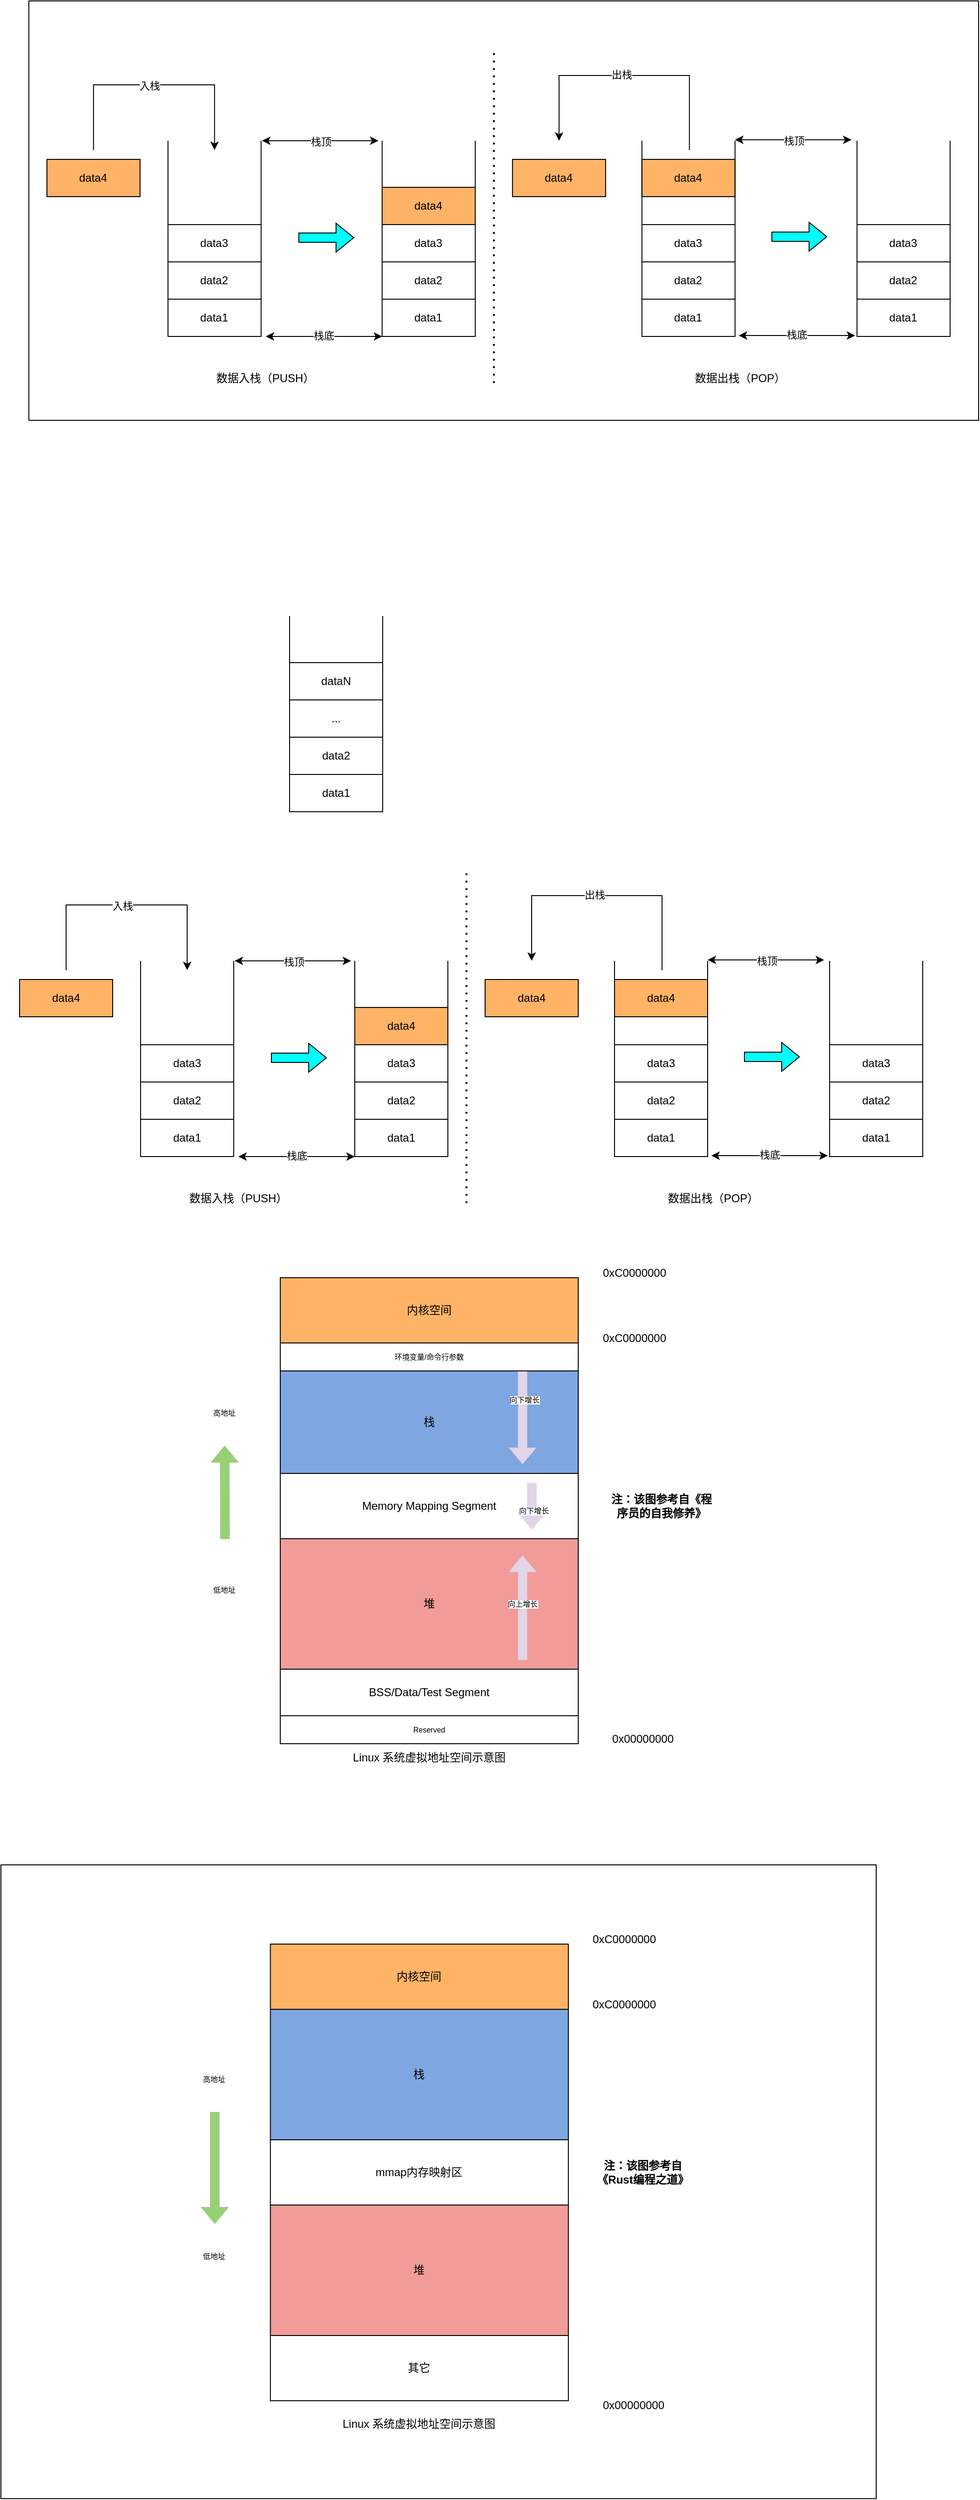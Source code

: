 <mxfile version="20.3.7" type="github">
  <diagram id="Y2UFFlBaGo5TZK4e53Id" name="第 1 页">
    <mxGraphModel dx="1220" dy="1915" grid="1" gridSize="10" guides="1" tooltips="1" connect="1" arrows="1" fold="1" page="1" pageScale="1" pageWidth="827" pageHeight="1169" math="0" shadow="0">
      <root>
        <mxCell id="0" />
        <mxCell id="1" parent="0" />
        <mxCell id="A7r7_6VY5UWORIOrSrvY-1" value="" style="rounded=0;whiteSpace=wrap;html=1;" vertex="1" parent="1">
          <mxGeometry x="70" y="-790" width="1020" height="450" as="geometry" />
        </mxCell>
        <mxCell id="A7r7_6VY5UWORIOrSrvY-2" value="data2" style="rounded=0;whiteSpace=wrap;html=1;" vertex="1" parent="1">
          <mxGeometry x="190" y="370" width="100" height="40" as="geometry" />
        </mxCell>
        <mxCell id="A7r7_6VY5UWORIOrSrvY-4" value="data1" style="rounded=0;whiteSpace=wrap;html=1;" vertex="1" parent="1">
          <mxGeometry x="190" y="410" width="100" height="40" as="geometry" />
        </mxCell>
        <mxCell id="A7r7_6VY5UWORIOrSrvY-5" value="data3" style="rounded=0;whiteSpace=wrap;html=1;" vertex="1" parent="1">
          <mxGeometry x="190" y="330" width="100" height="40" as="geometry" />
        </mxCell>
        <mxCell id="A7r7_6VY5UWORIOrSrvY-9" value="" style="endArrow=none;html=1;rounded=0;exitX=1;exitY=0;exitDx=0;exitDy=0;" edge="1" parent="1" source="A7r7_6VY5UWORIOrSrvY-5">
          <mxGeometry width="50" height="50" relative="1" as="geometry">
            <mxPoint x="290" y="290" as="sourcePoint" />
            <mxPoint x="290" y="240" as="targetPoint" />
          </mxGeometry>
        </mxCell>
        <mxCell id="A7r7_6VY5UWORIOrSrvY-10" value="" style="endArrow=none;html=1;rounded=0;exitX=0;exitY=0;exitDx=0;exitDy=0;" edge="1" parent="1" source="A7r7_6VY5UWORIOrSrvY-5">
          <mxGeometry width="50" height="50" relative="1" as="geometry">
            <mxPoint x="190" y="290" as="sourcePoint" />
            <mxPoint x="190" y="240" as="targetPoint" />
          </mxGeometry>
        </mxCell>
        <mxCell id="A7r7_6VY5UWORIOrSrvY-11" value="data2" style="rounded=0;whiteSpace=wrap;html=1;" vertex="1" parent="1">
          <mxGeometry x="350" width="100" height="40" as="geometry" />
        </mxCell>
        <mxCell id="A7r7_6VY5UWORIOrSrvY-12" value="data1" style="rounded=0;whiteSpace=wrap;html=1;" vertex="1" parent="1">
          <mxGeometry x="350" y="40" width="100" height="40" as="geometry" />
        </mxCell>
        <mxCell id="A7r7_6VY5UWORIOrSrvY-13" value="..." style="rounded=0;whiteSpace=wrap;html=1;" vertex="1" parent="1">
          <mxGeometry x="350" y="-40" width="100" height="40" as="geometry" />
        </mxCell>
        <mxCell id="A7r7_6VY5UWORIOrSrvY-14" value="dataN" style="rounded=0;whiteSpace=wrap;html=1;" vertex="1" parent="1">
          <mxGeometry x="350" y="-80" width="100" height="40" as="geometry" />
        </mxCell>
        <mxCell id="A7r7_6VY5UWORIOrSrvY-15" value="" style="endArrow=none;html=1;rounded=0;" edge="1" parent="1">
          <mxGeometry width="50" height="50" relative="1" as="geometry">
            <mxPoint x="450" y="-80" as="sourcePoint" />
            <mxPoint x="450" y="-130" as="targetPoint" />
          </mxGeometry>
        </mxCell>
        <mxCell id="A7r7_6VY5UWORIOrSrvY-16" value="" style="endArrow=none;html=1;rounded=0;" edge="1" parent="1">
          <mxGeometry width="50" height="50" relative="1" as="geometry">
            <mxPoint x="350" y="-80" as="sourcePoint" />
            <mxPoint x="350" y="-130" as="targetPoint" />
          </mxGeometry>
        </mxCell>
        <mxCell id="A7r7_6VY5UWORIOrSrvY-17" value="data4" style="rounded=0;whiteSpace=wrap;html=1;fillColor=#FFB366;" vertex="1" parent="1">
          <mxGeometry x="60" y="260" width="100" height="40" as="geometry" />
        </mxCell>
        <mxCell id="A7r7_6VY5UWORIOrSrvY-18" value="data2" style="rounded=0;whiteSpace=wrap;html=1;" vertex="1" parent="1">
          <mxGeometry x="420" y="370" width="100" height="40" as="geometry" />
        </mxCell>
        <mxCell id="A7r7_6VY5UWORIOrSrvY-19" value="data1" style="rounded=0;whiteSpace=wrap;html=1;" vertex="1" parent="1">
          <mxGeometry x="420" y="410" width="100" height="40" as="geometry" />
        </mxCell>
        <mxCell id="A7r7_6VY5UWORIOrSrvY-20" value="data3" style="rounded=0;whiteSpace=wrap;html=1;" vertex="1" parent="1">
          <mxGeometry x="420" y="330" width="100" height="40" as="geometry" />
        </mxCell>
        <mxCell id="A7r7_6VY5UWORIOrSrvY-21" value="data4" style="rounded=0;whiteSpace=wrap;html=1;fillColor=#FFB366;" vertex="1" parent="1">
          <mxGeometry x="420" y="290" width="100" height="40" as="geometry" />
        </mxCell>
        <mxCell id="A7r7_6VY5UWORIOrSrvY-22" value="" style="endArrow=none;html=1;rounded=0;" edge="1" parent="1">
          <mxGeometry width="50" height="50" relative="1" as="geometry">
            <mxPoint x="520" y="290" as="sourcePoint" />
            <mxPoint x="520" y="240" as="targetPoint" />
          </mxGeometry>
        </mxCell>
        <mxCell id="A7r7_6VY5UWORIOrSrvY-23" value="" style="endArrow=none;html=1;rounded=0;" edge="1" parent="1">
          <mxGeometry width="50" height="50" relative="1" as="geometry">
            <mxPoint x="420" y="290" as="sourcePoint" />
            <mxPoint x="420" y="240" as="targetPoint" />
          </mxGeometry>
        </mxCell>
        <mxCell id="A7r7_6VY5UWORIOrSrvY-24" value="" style="endArrow=classic;html=1;rounded=0;" edge="1" parent="1">
          <mxGeometry width="50" height="50" relative="1" as="geometry">
            <mxPoint x="110" y="250" as="sourcePoint" />
            <mxPoint x="240" y="250" as="targetPoint" />
            <Array as="points">
              <mxPoint x="110" y="180" />
              <mxPoint x="240" y="180" />
            </Array>
          </mxGeometry>
        </mxCell>
        <mxCell id="A7r7_6VY5UWORIOrSrvY-25" value="入栈" style="edgeLabel;html=1;align=left;verticalAlign=middle;resizable=0;points=[];labelPosition=right;verticalLabelPosition=middle;" vertex="1" connectable="0" parent="A7r7_6VY5UWORIOrSrvY-24">
          <mxGeometry x="-0.126" relative="1" as="geometry">
            <mxPoint y="1" as="offset" />
          </mxGeometry>
        </mxCell>
        <mxCell id="A7r7_6VY5UWORIOrSrvY-26" value="" style="shape=flexArrow;endArrow=classic;html=1;rounded=0;fillColor=#00FFFF;" edge="1" parent="1">
          <mxGeometry width="50" height="50" relative="1" as="geometry">
            <mxPoint x="330" y="344" as="sourcePoint" />
            <mxPoint x="390" y="344" as="targetPoint" />
          </mxGeometry>
        </mxCell>
        <mxCell id="A7r7_6VY5UWORIOrSrvY-31" value="" style="endArrow=classic;startArrow=classic;html=1;rounded=0;entryX=0;entryY=1;entryDx=0;entryDy=0;labelPosition=right;verticalLabelPosition=middle;align=left;verticalAlign=middle;" edge="1" parent="1" target="A7r7_6VY5UWORIOrSrvY-19">
          <mxGeometry width="50" height="50" relative="1" as="geometry">
            <mxPoint x="295" y="450" as="sourcePoint" />
            <mxPoint x="445" y="450" as="targetPoint" />
          </mxGeometry>
        </mxCell>
        <mxCell id="A7r7_6VY5UWORIOrSrvY-32" value="栈底" style="edgeLabel;html=1;align=left;verticalAlign=middle;resizable=0;points=[];labelPosition=right;verticalLabelPosition=middle;" vertex="1" connectable="0" parent="A7r7_6VY5UWORIOrSrvY-31">
          <mxGeometry x="-0.2" y="2" relative="1" as="geometry">
            <mxPoint y="1" as="offset" />
          </mxGeometry>
        </mxCell>
        <mxCell id="A7r7_6VY5UWORIOrSrvY-33" value="" style="endArrow=classic;startArrow=classic;html=1;rounded=0;entryX=0;entryY=1;entryDx=0;entryDy=0;labelPosition=right;verticalLabelPosition=middle;align=left;verticalAlign=middle;" edge="1" parent="1">
          <mxGeometry width="50" height="50" relative="1" as="geometry">
            <mxPoint x="291" y="240" as="sourcePoint" />
            <mxPoint x="416" y="240" as="targetPoint" />
          </mxGeometry>
        </mxCell>
        <mxCell id="A7r7_6VY5UWORIOrSrvY-35" value="栈顶" style="edgeLabel;html=1;align=right;verticalAlign=middle;resizable=0;points=[];labelPosition=left;verticalLabelPosition=middle;" vertex="1" connectable="0" parent="A7r7_6VY5UWORIOrSrvY-33">
          <mxGeometry x="0.208" relative="1" as="geometry">
            <mxPoint y="1" as="offset" />
          </mxGeometry>
        </mxCell>
        <mxCell id="A7r7_6VY5UWORIOrSrvY-36" value="数据入栈（PUSH）" style="text;html=1;strokeColor=none;fillColor=none;align=center;verticalAlign=middle;whiteSpace=wrap;rounded=0;" vertex="1" parent="1">
          <mxGeometry x="210" y="480" width="170" height="30" as="geometry" />
        </mxCell>
        <mxCell id="A7r7_6VY5UWORIOrSrvY-38" value="data2" style="rounded=0;whiteSpace=wrap;html=1;" vertex="1" parent="1">
          <mxGeometry x="930" y="370" width="100" height="40" as="geometry" />
        </mxCell>
        <mxCell id="A7r7_6VY5UWORIOrSrvY-39" value="data1" style="rounded=0;whiteSpace=wrap;html=1;" vertex="1" parent="1">
          <mxGeometry x="930" y="410" width="100" height="40" as="geometry" />
        </mxCell>
        <mxCell id="A7r7_6VY5UWORIOrSrvY-40" value="data3" style="rounded=0;whiteSpace=wrap;html=1;" vertex="1" parent="1">
          <mxGeometry x="930" y="330" width="100" height="40" as="geometry" />
        </mxCell>
        <mxCell id="A7r7_6VY5UWORIOrSrvY-41" value="" style="endArrow=none;html=1;rounded=0;exitX=1;exitY=0;exitDx=0;exitDy=0;" edge="1" parent="1" source="A7r7_6VY5UWORIOrSrvY-40">
          <mxGeometry width="50" height="50" relative="1" as="geometry">
            <mxPoint x="1030" y="290" as="sourcePoint" />
            <mxPoint x="1030" y="240" as="targetPoint" />
          </mxGeometry>
        </mxCell>
        <mxCell id="A7r7_6VY5UWORIOrSrvY-42" value="" style="endArrow=none;html=1;rounded=0;exitX=0;exitY=0;exitDx=0;exitDy=0;" edge="1" parent="1" source="A7r7_6VY5UWORIOrSrvY-40">
          <mxGeometry width="50" height="50" relative="1" as="geometry">
            <mxPoint x="930" y="290" as="sourcePoint" />
            <mxPoint x="930" y="240" as="targetPoint" />
          </mxGeometry>
        </mxCell>
        <mxCell id="A7r7_6VY5UWORIOrSrvY-43" value="data4" style="rounded=0;whiteSpace=wrap;html=1;fillColor=#FFB366;" vertex="1" parent="1">
          <mxGeometry x="560" y="260" width="100" height="40" as="geometry" />
        </mxCell>
        <mxCell id="A7r7_6VY5UWORIOrSrvY-44" value="data2" style="rounded=0;whiteSpace=wrap;html=1;" vertex="1" parent="1">
          <mxGeometry x="699" y="370" width="100" height="40" as="geometry" />
        </mxCell>
        <mxCell id="A7r7_6VY5UWORIOrSrvY-45" value="data1" style="rounded=0;whiteSpace=wrap;html=1;" vertex="1" parent="1">
          <mxGeometry x="699" y="410" width="100" height="40" as="geometry" />
        </mxCell>
        <mxCell id="A7r7_6VY5UWORIOrSrvY-46" value="data3" style="rounded=0;whiteSpace=wrap;html=1;" vertex="1" parent="1">
          <mxGeometry x="699" y="330" width="100" height="40" as="geometry" />
        </mxCell>
        <mxCell id="A7r7_6VY5UWORIOrSrvY-47" value="data4" style="rounded=0;whiteSpace=wrap;html=1;fillColor=#FFB366;" vertex="1" parent="1">
          <mxGeometry x="699" y="260" width="100" height="40" as="geometry" />
        </mxCell>
        <mxCell id="A7r7_6VY5UWORIOrSrvY-48" value="" style="endArrow=none;html=1;rounded=0;exitX=1;exitY=0;exitDx=0;exitDy=0;" edge="1" parent="1" source="A7r7_6VY5UWORIOrSrvY-46">
          <mxGeometry width="50" height="50" relative="1" as="geometry">
            <mxPoint x="799" y="290" as="sourcePoint" />
            <mxPoint x="799" y="240" as="targetPoint" />
          </mxGeometry>
        </mxCell>
        <mxCell id="A7r7_6VY5UWORIOrSrvY-49" value="" style="endArrow=none;html=1;rounded=0;exitX=0;exitY=0;exitDx=0;exitDy=0;" edge="1" parent="1" source="A7r7_6VY5UWORIOrSrvY-46">
          <mxGeometry width="50" height="50" relative="1" as="geometry">
            <mxPoint x="699" y="320" as="sourcePoint" />
            <mxPoint x="699" y="240" as="targetPoint" />
          </mxGeometry>
        </mxCell>
        <mxCell id="A7r7_6VY5UWORIOrSrvY-52" value="" style="shape=flexArrow;endArrow=classic;html=1;rounded=0;fillColor=#00FFFF;" edge="1" parent="1">
          <mxGeometry width="50" height="50" relative="1" as="geometry">
            <mxPoint x="838" y="343" as="sourcePoint" />
            <mxPoint x="898" y="343" as="targetPoint" />
          </mxGeometry>
        </mxCell>
        <mxCell id="A7r7_6VY5UWORIOrSrvY-53" value="" style="endArrow=classic;startArrow=classic;html=1;rounded=0;entryX=0;entryY=1;entryDx=0;entryDy=0;labelPosition=right;verticalLabelPosition=middle;align=left;verticalAlign=middle;" edge="1" parent="1">
          <mxGeometry width="50" height="50" relative="1" as="geometry">
            <mxPoint x="803" y="449" as="sourcePoint" />
            <mxPoint x="928" y="449" as="targetPoint" />
          </mxGeometry>
        </mxCell>
        <mxCell id="A7r7_6VY5UWORIOrSrvY-54" value="栈底" style="edgeLabel;html=1;align=left;verticalAlign=middle;resizable=0;points=[];labelPosition=right;verticalLabelPosition=middle;" vertex="1" connectable="0" parent="A7r7_6VY5UWORIOrSrvY-53">
          <mxGeometry x="-0.2" y="2" relative="1" as="geometry">
            <mxPoint y="1" as="offset" />
          </mxGeometry>
        </mxCell>
        <mxCell id="A7r7_6VY5UWORIOrSrvY-55" value="" style="endArrow=classic;startArrow=classic;html=1;rounded=0;entryX=0;entryY=1;entryDx=0;entryDy=0;labelPosition=right;verticalLabelPosition=middle;align=left;verticalAlign=middle;" edge="1" parent="1">
          <mxGeometry width="50" height="50" relative="1" as="geometry">
            <mxPoint x="799" y="239" as="sourcePoint" />
            <mxPoint x="924" y="239" as="targetPoint" />
          </mxGeometry>
        </mxCell>
        <mxCell id="A7r7_6VY5UWORIOrSrvY-56" value="栈顶" style="edgeLabel;html=1;align=right;verticalAlign=middle;resizable=0;points=[];labelPosition=left;verticalLabelPosition=middle;" vertex="1" connectable="0" parent="A7r7_6VY5UWORIOrSrvY-55">
          <mxGeometry x="0.208" relative="1" as="geometry">
            <mxPoint y="1" as="offset" />
          </mxGeometry>
        </mxCell>
        <mxCell id="A7r7_6VY5UWORIOrSrvY-58" value="" style="endArrow=classic;html=1;rounded=0;fillColor=#00FFFF;" edge="1" parent="1">
          <mxGeometry width="50" height="50" relative="1" as="geometry">
            <mxPoint x="750" y="250" as="sourcePoint" />
            <mxPoint x="610" y="240" as="targetPoint" />
            <Array as="points">
              <mxPoint x="750" y="170" />
              <mxPoint x="610" y="170" />
            </Array>
          </mxGeometry>
        </mxCell>
        <mxCell id="A7r7_6VY5UWORIOrSrvY-59" value="出栈" style="edgeLabel;html=1;align=right;verticalAlign=middle;resizable=0;points=[];labelPosition=left;verticalLabelPosition=middle;" vertex="1" connectable="0" parent="A7r7_6VY5UWORIOrSrvY-58">
          <mxGeometry x="-0.121" y="-1" relative="1" as="geometry">
            <mxPoint x="-13" as="offset" />
          </mxGeometry>
        </mxCell>
        <mxCell id="A7r7_6VY5UWORIOrSrvY-60" value="数据出栈（POP）" style="text;html=1;strokeColor=none;fillColor=none;align=center;verticalAlign=middle;whiteSpace=wrap;rounded=0;" vertex="1" parent="1">
          <mxGeometry x="720" y="480" width="170" height="30" as="geometry" />
        </mxCell>
        <mxCell id="A7r7_6VY5UWORIOrSrvY-61" value="" style="endArrow=none;dashed=1;html=1;dashPattern=1 3;strokeWidth=2;rounded=0;fillColor=#00FFFF;" edge="1" parent="1">
          <mxGeometry width="50" height="50" relative="1" as="geometry">
            <mxPoint x="540" y="500" as="sourcePoint" />
            <mxPoint x="540" y="140" as="targetPoint" />
          </mxGeometry>
        </mxCell>
        <mxCell id="A7r7_6VY5UWORIOrSrvY-62" value="data2" style="rounded=0;whiteSpace=wrap;html=1;" vertex="1" parent="1">
          <mxGeometry x="219.41" y="-510" width="100" height="40" as="geometry" />
        </mxCell>
        <mxCell id="A7r7_6VY5UWORIOrSrvY-63" value="data1" style="rounded=0;whiteSpace=wrap;html=1;" vertex="1" parent="1">
          <mxGeometry x="219.41" y="-470" width="100" height="40" as="geometry" />
        </mxCell>
        <mxCell id="A7r7_6VY5UWORIOrSrvY-64" value="data3" style="rounded=0;whiteSpace=wrap;html=1;" vertex="1" parent="1">
          <mxGeometry x="219.41" y="-550" width="100" height="40" as="geometry" />
        </mxCell>
        <mxCell id="A7r7_6VY5UWORIOrSrvY-65" value="" style="endArrow=none;html=1;rounded=0;exitX=1;exitY=0;exitDx=0;exitDy=0;" edge="1" parent="1" source="A7r7_6VY5UWORIOrSrvY-64">
          <mxGeometry width="50" height="50" relative="1" as="geometry">
            <mxPoint x="319.41" y="-590" as="sourcePoint" />
            <mxPoint x="319.41" y="-640" as="targetPoint" />
          </mxGeometry>
        </mxCell>
        <mxCell id="A7r7_6VY5UWORIOrSrvY-66" value="" style="endArrow=none;html=1;rounded=0;exitX=0;exitY=0;exitDx=0;exitDy=0;" edge="1" parent="1" source="A7r7_6VY5UWORIOrSrvY-64">
          <mxGeometry width="50" height="50" relative="1" as="geometry">
            <mxPoint x="219.41" y="-590" as="sourcePoint" />
            <mxPoint x="219.41" y="-640" as="targetPoint" />
          </mxGeometry>
        </mxCell>
        <mxCell id="A7r7_6VY5UWORIOrSrvY-67" value="data4" style="rounded=0;whiteSpace=wrap;html=1;fillColor=#FFB366;" vertex="1" parent="1">
          <mxGeometry x="89.41" y="-620" width="100" height="40" as="geometry" />
        </mxCell>
        <mxCell id="A7r7_6VY5UWORIOrSrvY-68" value="data2" style="rounded=0;whiteSpace=wrap;html=1;" vertex="1" parent="1">
          <mxGeometry x="449.41" y="-510" width="100" height="40" as="geometry" />
        </mxCell>
        <mxCell id="A7r7_6VY5UWORIOrSrvY-69" value="data1" style="rounded=0;whiteSpace=wrap;html=1;" vertex="1" parent="1">
          <mxGeometry x="449.41" y="-470" width="100" height="40" as="geometry" />
        </mxCell>
        <mxCell id="A7r7_6VY5UWORIOrSrvY-70" value="data3" style="rounded=0;whiteSpace=wrap;html=1;" vertex="1" parent="1">
          <mxGeometry x="449.41" y="-550" width="100" height="40" as="geometry" />
        </mxCell>
        <mxCell id="A7r7_6VY5UWORIOrSrvY-71" value="data4" style="rounded=0;whiteSpace=wrap;html=1;fillColor=#FFB366;" vertex="1" parent="1">
          <mxGeometry x="449.41" y="-590" width="100" height="40" as="geometry" />
        </mxCell>
        <mxCell id="A7r7_6VY5UWORIOrSrvY-72" value="" style="endArrow=none;html=1;rounded=0;" edge="1" parent="1">
          <mxGeometry width="50" height="50" relative="1" as="geometry">
            <mxPoint x="549.41" y="-590" as="sourcePoint" />
            <mxPoint x="549.41" y="-640" as="targetPoint" />
          </mxGeometry>
        </mxCell>
        <mxCell id="A7r7_6VY5UWORIOrSrvY-73" value="" style="endArrow=none;html=1;rounded=0;" edge="1" parent="1">
          <mxGeometry width="50" height="50" relative="1" as="geometry">
            <mxPoint x="449.41" y="-590" as="sourcePoint" />
            <mxPoint x="449.41" y="-640" as="targetPoint" />
          </mxGeometry>
        </mxCell>
        <mxCell id="A7r7_6VY5UWORIOrSrvY-74" value="" style="endArrow=classic;html=1;rounded=0;" edge="1" parent="1">
          <mxGeometry width="50" height="50" relative="1" as="geometry">
            <mxPoint x="139.41" y="-630" as="sourcePoint" />
            <mxPoint x="269.41" y="-630" as="targetPoint" />
            <Array as="points">
              <mxPoint x="139.41" y="-700" />
              <mxPoint x="269.41" y="-700" />
            </Array>
          </mxGeometry>
        </mxCell>
        <mxCell id="A7r7_6VY5UWORIOrSrvY-75" value="入栈" style="edgeLabel;html=1;align=left;verticalAlign=middle;resizable=0;points=[];labelPosition=right;verticalLabelPosition=middle;" vertex="1" connectable="0" parent="A7r7_6VY5UWORIOrSrvY-74">
          <mxGeometry x="-0.126" relative="1" as="geometry">
            <mxPoint y="1" as="offset" />
          </mxGeometry>
        </mxCell>
        <mxCell id="A7r7_6VY5UWORIOrSrvY-76" value="" style="shape=flexArrow;endArrow=classic;html=1;rounded=0;fillColor=#00FFFF;" edge="1" parent="1">
          <mxGeometry width="50" height="50" relative="1" as="geometry">
            <mxPoint x="359.41" y="-536" as="sourcePoint" />
            <mxPoint x="419.41" y="-536" as="targetPoint" />
          </mxGeometry>
        </mxCell>
        <mxCell id="A7r7_6VY5UWORIOrSrvY-77" value="" style="endArrow=classic;startArrow=classic;html=1;rounded=0;entryX=0;entryY=1;entryDx=0;entryDy=0;labelPosition=right;verticalLabelPosition=middle;align=left;verticalAlign=middle;" edge="1" parent="1" target="A7r7_6VY5UWORIOrSrvY-69">
          <mxGeometry width="50" height="50" relative="1" as="geometry">
            <mxPoint x="324.41" y="-430" as="sourcePoint" />
            <mxPoint x="474.41" y="-430" as="targetPoint" />
          </mxGeometry>
        </mxCell>
        <mxCell id="A7r7_6VY5UWORIOrSrvY-78" value="栈底" style="edgeLabel;html=1;align=left;verticalAlign=middle;resizable=0;points=[];labelPosition=right;verticalLabelPosition=middle;" vertex="1" connectable="0" parent="A7r7_6VY5UWORIOrSrvY-77">
          <mxGeometry x="-0.2" y="2" relative="1" as="geometry">
            <mxPoint y="1" as="offset" />
          </mxGeometry>
        </mxCell>
        <mxCell id="A7r7_6VY5UWORIOrSrvY-79" value="" style="endArrow=classic;startArrow=classic;html=1;rounded=0;entryX=0;entryY=1;entryDx=0;entryDy=0;labelPosition=right;verticalLabelPosition=middle;align=left;verticalAlign=middle;" edge="1" parent="1">
          <mxGeometry width="50" height="50" relative="1" as="geometry">
            <mxPoint x="320.41" y="-640" as="sourcePoint" />
            <mxPoint x="445.41" y="-640" as="targetPoint" />
          </mxGeometry>
        </mxCell>
        <mxCell id="A7r7_6VY5UWORIOrSrvY-80" value="栈顶" style="edgeLabel;html=1;align=right;verticalAlign=middle;resizable=0;points=[];labelPosition=left;verticalLabelPosition=middle;" vertex="1" connectable="0" parent="A7r7_6VY5UWORIOrSrvY-79">
          <mxGeometry x="0.208" relative="1" as="geometry">
            <mxPoint y="1" as="offset" />
          </mxGeometry>
        </mxCell>
        <mxCell id="A7r7_6VY5UWORIOrSrvY-81" value="数据入栈（PUSH）" style="text;html=1;strokeColor=none;fillColor=none;align=center;verticalAlign=middle;whiteSpace=wrap;rounded=0;" vertex="1" parent="1">
          <mxGeometry x="239.41" y="-400" width="170" height="30" as="geometry" />
        </mxCell>
        <mxCell id="A7r7_6VY5UWORIOrSrvY-82" value="data2" style="rounded=0;whiteSpace=wrap;html=1;" vertex="1" parent="1">
          <mxGeometry x="959.41" y="-510" width="100" height="40" as="geometry" />
        </mxCell>
        <mxCell id="A7r7_6VY5UWORIOrSrvY-83" value="data1" style="rounded=0;whiteSpace=wrap;html=1;" vertex="1" parent="1">
          <mxGeometry x="959.41" y="-470" width="100" height="40" as="geometry" />
        </mxCell>
        <mxCell id="A7r7_6VY5UWORIOrSrvY-84" value="data3" style="rounded=0;whiteSpace=wrap;html=1;" vertex="1" parent="1">
          <mxGeometry x="959.41" y="-550" width="100" height="40" as="geometry" />
        </mxCell>
        <mxCell id="A7r7_6VY5UWORIOrSrvY-85" value="" style="endArrow=none;html=1;rounded=0;exitX=1;exitY=0;exitDx=0;exitDy=0;" edge="1" parent="1" source="A7r7_6VY5UWORIOrSrvY-84">
          <mxGeometry width="50" height="50" relative="1" as="geometry">
            <mxPoint x="1059.41" y="-590" as="sourcePoint" />
            <mxPoint x="1059.41" y="-640" as="targetPoint" />
          </mxGeometry>
        </mxCell>
        <mxCell id="A7r7_6VY5UWORIOrSrvY-86" value="" style="endArrow=none;html=1;rounded=0;exitX=0;exitY=0;exitDx=0;exitDy=0;" edge="1" parent="1" source="A7r7_6VY5UWORIOrSrvY-84">
          <mxGeometry width="50" height="50" relative="1" as="geometry">
            <mxPoint x="959.41" y="-590" as="sourcePoint" />
            <mxPoint x="959.41" y="-640" as="targetPoint" />
          </mxGeometry>
        </mxCell>
        <mxCell id="A7r7_6VY5UWORIOrSrvY-87" value="data4" style="rounded=0;whiteSpace=wrap;html=1;fillColor=#FFB366;" vertex="1" parent="1">
          <mxGeometry x="589.41" y="-620" width="100" height="40" as="geometry" />
        </mxCell>
        <mxCell id="A7r7_6VY5UWORIOrSrvY-88" value="data2" style="rounded=0;whiteSpace=wrap;html=1;" vertex="1" parent="1">
          <mxGeometry x="728.41" y="-510" width="100" height="40" as="geometry" />
        </mxCell>
        <mxCell id="A7r7_6VY5UWORIOrSrvY-89" value="data1" style="rounded=0;whiteSpace=wrap;html=1;" vertex="1" parent="1">
          <mxGeometry x="728.41" y="-470" width="100" height="40" as="geometry" />
        </mxCell>
        <mxCell id="A7r7_6VY5UWORIOrSrvY-90" value="data3" style="rounded=0;whiteSpace=wrap;html=1;" vertex="1" parent="1">
          <mxGeometry x="728.41" y="-550" width="100" height="40" as="geometry" />
        </mxCell>
        <mxCell id="A7r7_6VY5UWORIOrSrvY-91" value="data4" style="rounded=0;whiteSpace=wrap;html=1;fillColor=#FFB366;" vertex="1" parent="1">
          <mxGeometry x="728.41" y="-620" width="100" height="40" as="geometry" />
        </mxCell>
        <mxCell id="A7r7_6VY5UWORIOrSrvY-92" value="" style="endArrow=none;html=1;rounded=0;exitX=1;exitY=0;exitDx=0;exitDy=0;" edge="1" parent="1" source="A7r7_6VY5UWORIOrSrvY-90">
          <mxGeometry width="50" height="50" relative="1" as="geometry">
            <mxPoint x="828.41" y="-590" as="sourcePoint" />
            <mxPoint x="828.41" y="-640" as="targetPoint" />
          </mxGeometry>
        </mxCell>
        <mxCell id="A7r7_6VY5UWORIOrSrvY-93" value="" style="endArrow=none;html=1;rounded=0;exitX=0;exitY=0;exitDx=0;exitDy=0;" edge="1" parent="1" source="A7r7_6VY5UWORIOrSrvY-90">
          <mxGeometry width="50" height="50" relative="1" as="geometry">
            <mxPoint x="728.41" y="-560" as="sourcePoint" />
            <mxPoint x="728.41" y="-640" as="targetPoint" />
          </mxGeometry>
        </mxCell>
        <mxCell id="A7r7_6VY5UWORIOrSrvY-94" value="" style="shape=flexArrow;endArrow=classic;html=1;rounded=0;fillColor=#00FFFF;" edge="1" parent="1">
          <mxGeometry width="50" height="50" relative="1" as="geometry">
            <mxPoint x="867.41" y="-537" as="sourcePoint" />
            <mxPoint x="927.41" y="-537" as="targetPoint" />
          </mxGeometry>
        </mxCell>
        <mxCell id="A7r7_6VY5UWORIOrSrvY-95" value="" style="endArrow=classic;startArrow=classic;html=1;rounded=0;entryX=0;entryY=1;entryDx=0;entryDy=0;labelPosition=right;verticalLabelPosition=middle;align=left;verticalAlign=middle;" edge="1" parent="1">
          <mxGeometry width="50" height="50" relative="1" as="geometry">
            <mxPoint x="832.41" y="-431" as="sourcePoint" />
            <mxPoint x="957.41" y="-431" as="targetPoint" />
          </mxGeometry>
        </mxCell>
        <mxCell id="A7r7_6VY5UWORIOrSrvY-96" value="栈底" style="edgeLabel;html=1;align=left;verticalAlign=middle;resizable=0;points=[];labelPosition=right;verticalLabelPosition=middle;" vertex="1" connectable="0" parent="A7r7_6VY5UWORIOrSrvY-95">
          <mxGeometry x="-0.2" y="2" relative="1" as="geometry">
            <mxPoint y="1" as="offset" />
          </mxGeometry>
        </mxCell>
        <mxCell id="A7r7_6VY5UWORIOrSrvY-97" value="" style="endArrow=classic;startArrow=classic;html=1;rounded=0;entryX=0;entryY=1;entryDx=0;entryDy=0;labelPosition=right;verticalLabelPosition=middle;align=left;verticalAlign=middle;" edge="1" parent="1">
          <mxGeometry width="50" height="50" relative="1" as="geometry">
            <mxPoint x="828.41" y="-641" as="sourcePoint" />
            <mxPoint x="953.41" y="-641" as="targetPoint" />
          </mxGeometry>
        </mxCell>
        <mxCell id="A7r7_6VY5UWORIOrSrvY-98" value="栈顶" style="edgeLabel;html=1;align=right;verticalAlign=middle;resizable=0;points=[];labelPosition=left;verticalLabelPosition=middle;" vertex="1" connectable="0" parent="A7r7_6VY5UWORIOrSrvY-97">
          <mxGeometry x="0.208" relative="1" as="geometry">
            <mxPoint y="1" as="offset" />
          </mxGeometry>
        </mxCell>
        <mxCell id="A7r7_6VY5UWORIOrSrvY-99" value="" style="endArrow=classic;html=1;rounded=0;fillColor=#00FFFF;" edge="1" parent="1">
          <mxGeometry width="50" height="50" relative="1" as="geometry">
            <mxPoint x="779.41" y="-630" as="sourcePoint" />
            <mxPoint x="639.41" y="-640" as="targetPoint" />
            <Array as="points">
              <mxPoint x="779.41" y="-710" />
              <mxPoint x="639.41" y="-710" />
            </Array>
          </mxGeometry>
        </mxCell>
        <mxCell id="A7r7_6VY5UWORIOrSrvY-100" value="出栈" style="edgeLabel;html=1;align=right;verticalAlign=middle;resizable=0;points=[];labelPosition=left;verticalLabelPosition=middle;" vertex="1" connectable="0" parent="A7r7_6VY5UWORIOrSrvY-99">
          <mxGeometry x="-0.121" y="-1" relative="1" as="geometry">
            <mxPoint x="-13" as="offset" />
          </mxGeometry>
        </mxCell>
        <mxCell id="A7r7_6VY5UWORIOrSrvY-101" value="数据出栈（POP）" style="text;html=1;strokeColor=none;fillColor=none;align=center;verticalAlign=middle;whiteSpace=wrap;rounded=0;" vertex="1" parent="1">
          <mxGeometry x="749.41" y="-400" width="170" height="30" as="geometry" />
        </mxCell>
        <mxCell id="A7r7_6VY5UWORIOrSrvY-102" value="" style="endArrow=none;dashed=1;html=1;dashPattern=1 3;strokeWidth=2;rounded=0;fillColor=#00FFFF;" edge="1" parent="1">
          <mxGeometry width="50" height="50" relative="1" as="geometry">
            <mxPoint x="569.41" y="-380" as="sourcePoint" />
            <mxPoint x="569.41" y="-740" as="targetPoint" />
          </mxGeometry>
        </mxCell>
        <mxCell id="A7r7_6VY5UWORIOrSrvY-104" value="内核空间" style="rounded=0;whiteSpace=wrap;html=1;fillColor=#FFB366;" vertex="1" parent="1">
          <mxGeometry x="340" y="580" width="320" height="70" as="geometry" />
        </mxCell>
        <mxCell id="A7r7_6VY5UWORIOrSrvY-105" value="栈" style="rounded=0;whiteSpace=wrap;html=1;fillColor=#7EA6E0;" vertex="1" parent="1">
          <mxGeometry x="340" y="680" width="320" height="110" as="geometry" />
        </mxCell>
        <mxCell id="A7r7_6VY5UWORIOrSrvY-106" value="Memory Mapping Segment" style="rounded=0;whiteSpace=wrap;html=1;fillColor=#FFFFFF;" vertex="1" parent="1">
          <mxGeometry x="340" y="790" width="320" height="70" as="geometry" />
        </mxCell>
        <mxCell id="A7r7_6VY5UWORIOrSrvY-107" value="堆" style="rounded=0;whiteSpace=wrap;html=1;fillColor=#F19C99;" vertex="1" parent="1">
          <mxGeometry x="340" y="860" width="320" height="140" as="geometry" />
        </mxCell>
        <mxCell id="A7r7_6VY5UWORIOrSrvY-108" value="BSS/Data/Test Segment" style="rounded=0;whiteSpace=wrap;html=1;fillColor=#FFFFFF;" vertex="1" parent="1">
          <mxGeometry x="340" y="1000" width="320" height="50" as="geometry" />
        </mxCell>
        <mxCell id="A7r7_6VY5UWORIOrSrvY-110" value="0x00000000" style="text;html=1;strokeColor=none;fillColor=none;align=center;verticalAlign=middle;whiteSpace=wrap;rounded=0;" vertex="1" parent="1">
          <mxGeometry x="689.41" y="1060" width="80.59" height="30" as="geometry" />
        </mxCell>
        <mxCell id="A7r7_6VY5UWORIOrSrvY-111" value="0xC0000000" style="text;html=1;strokeColor=none;fillColor=none;align=center;verticalAlign=middle;whiteSpace=wrap;rounded=0;" vertex="1" parent="1">
          <mxGeometry x="680" y="630" width="80.59" height="30" as="geometry" />
        </mxCell>
        <mxCell id="A7r7_6VY5UWORIOrSrvY-112" value="0xC0000000" style="text;html=1;strokeColor=none;fillColor=none;align=center;verticalAlign=middle;whiteSpace=wrap;rounded=0;" vertex="1" parent="1">
          <mxGeometry x="680" y="560" width="80.59" height="30" as="geometry" />
        </mxCell>
        <mxCell id="A7r7_6VY5UWORIOrSrvY-117" value="Linux 系统虚拟地址空间示意图" style="text;html=1;strokeColor=none;fillColor=none;align=center;verticalAlign=middle;whiteSpace=wrap;rounded=0;" vertex="1" parent="1">
          <mxGeometry x="410" y="1080" width="180" height="30" as="geometry" />
        </mxCell>
        <mxCell id="A7r7_6VY5UWORIOrSrvY-118" value="&lt;b&gt;注：该图参考自《程序员的自我修养》&lt;/b&gt;" style="text;html=1;strokeColor=none;fillColor=none;align=center;verticalAlign=middle;whiteSpace=wrap;rounded=0;" vertex="1" parent="1">
          <mxGeometry x="689.41" y="810" width="120.59" height="30" as="geometry" />
        </mxCell>
        <mxCell id="A7r7_6VY5UWORIOrSrvY-123" value="" style="shape=flexArrow;endArrow=classic;html=1;rounded=0;strokeWidth=0;fontSize=8;endSize=6;fillColor=#e1d5e7;strokeColor=#9673a6;" edge="1" parent="1">
          <mxGeometry width="50" height="50" relative="1" as="geometry">
            <mxPoint x="600" y="660" as="sourcePoint" />
            <mxPoint x="600" y="780" as="targetPoint" />
          </mxGeometry>
        </mxCell>
        <mxCell id="A7r7_6VY5UWORIOrSrvY-146" value="向下增长" style="edgeLabel;html=1;align=center;verticalAlign=middle;resizable=0;points=[];fontSize=8;" vertex="1" connectable="0" parent="A7r7_6VY5UWORIOrSrvY-123">
          <mxGeometry x="-0.387" y="2" relative="1" as="geometry">
            <mxPoint y="14" as="offset" />
          </mxGeometry>
        </mxCell>
        <mxCell id="A7r7_6VY5UWORIOrSrvY-124" value="高地址" style="text;html=1;strokeColor=none;fillColor=none;align=center;verticalAlign=middle;whiteSpace=wrap;rounded=0;fontSize=8;" vertex="1" parent="1">
          <mxGeometry x="250" y="710" width="60" height="30" as="geometry" />
        </mxCell>
        <mxCell id="A7r7_6VY5UWORIOrSrvY-125" value="低地址" style="text;html=1;strokeColor=none;fillColor=none;align=center;verticalAlign=middle;whiteSpace=wrap;rounded=0;fontSize=8;" vertex="1" parent="1">
          <mxGeometry x="250" y="900" width="60" height="30" as="geometry" />
        </mxCell>
        <mxCell id="A7r7_6VY5UWORIOrSrvY-126" value="" style="rounded=0;whiteSpace=wrap;html=1;fontSize=8;fillColor=#FFFFFF;" vertex="1" parent="1">
          <mxGeometry x="40" y="1210" width="940" height="680" as="geometry" />
        </mxCell>
        <mxCell id="A7r7_6VY5UWORIOrSrvY-127" value="内核空间" style="rounded=0;whiteSpace=wrap;html=1;fillColor=#FFB366;" vertex="1" parent="1">
          <mxGeometry x="329.41" y="1295" width="320" height="70" as="geometry" />
        </mxCell>
        <mxCell id="A7r7_6VY5UWORIOrSrvY-128" value="栈" style="rounded=0;whiteSpace=wrap;html=1;fillColor=#7EA6E0;" vertex="1" parent="1">
          <mxGeometry x="329.41" y="1365" width="320" height="140" as="geometry" />
        </mxCell>
        <mxCell id="A7r7_6VY5UWORIOrSrvY-129" value="mmap内存映射区" style="rounded=0;whiteSpace=wrap;html=1;fillColor=#FFFFFF;" vertex="1" parent="1">
          <mxGeometry x="329.41" y="1505" width="320" height="70" as="geometry" />
        </mxCell>
        <mxCell id="A7r7_6VY5UWORIOrSrvY-130" value="堆" style="rounded=0;whiteSpace=wrap;html=1;fillColor=#F19C99;" vertex="1" parent="1">
          <mxGeometry x="329.41" y="1575" width="320" height="140" as="geometry" />
        </mxCell>
        <mxCell id="A7r7_6VY5UWORIOrSrvY-131" value="其它" style="rounded=0;whiteSpace=wrap;html=1;fillColor=#FFFFFF;" vertex="1" parent="1">
          <mxGeometry x="329.41" y="1715" width="320" height="70" as="geometry" />
        </mxCell>
        <mxCell id="A7r7_6VY5UWORIOrSrvY-132" value="0x00000000" style="text;html=1;strokeColor=none;fillColor=none;align=center;verticalAlign=middle;whiteSpace=wrap;rounded=0;" vertex="1" parent="1">
          <mxGeometry x="678.82" y="1775" width="80.59" height="30" as="geometry" />
        </mxCell>
        <mxCell id="A7r7_6VY5UWORIOrSrvY-133" value="0xC0000000" style="text;html=1;strokeColor=none;fillColor=none;align=center;verticalAlign=middle;whiteSpace=wrap;rounded=0;" vertex="1" parent="1">
          <mxGeometry x="669.41" y="1345" width="80.59" height="30" as="geometry" />
        </mxCell>
        <mxCell id="A7r7_6VY5UWORIOrSrvY-134" value="0xC0000000" style="text;html=1;strokeColor=none;fillColor=none;align=center;verticalAlign=middle;whiteSpace=wrap;rounded=0;" vertex="1" parent="1">
          <mxGeometry x="669.41" y="1275" width="80.59" height="30" as="geometry" />
        </mxCell>
        <mxCell id="A7r7_6VY5UWORIOrSrvY-135" value="Linux 系统虚拟地址空间示意图" style="text;html=1;strokeColor=none;fillColor=none;align=center;verticalAlign=middle;whiteSpace=wrap;rounded=0;" vertex="1" parent="1">
          <mxGeometry x="399.41" y="1795" width="180" height="30" as="geometry" />
        </mxCell>
        <mxCell id="A7r7_6VY5UWORIOrSrvY-136" value="&lt;b&gt;注：该图参考自《Rust编程之道》&lt;/b&gt;" style="text;html=1;strokeColor=none;fillColor=none;align=center;verticalAlign=middle;whiteSpace=wrap;rounded=0;" vertex="1" parent="1">
          <mxGeometry x="678.82" y="1525" width="101" height="30" as="geometry" />
        </mxCell>
        <mxCell id="A7r7_6VY5UWORIOrSrvY-137" value="" style="shape=flexArrow;endArrow=classic;html=1;rounded=0;strokeWidth=0;fontSize=8;endSize=6;fillColor=#97D077;" edge="1" parent="1">
          <mxGeometry width="50" height="50" relative="1" as="geometry">
            <mxPoint x="269.41" y="1475" as="sourcePoint" />
            <mxPoint x="269.41" y="1595" as="targetPoint" />
          </mxGeometry>
        </mxCell>
        <mxCell id="A7r7_6VY5UWORIOrSrvY-138" value="高地址" style="text;html=1;strokeColor=none;fillColor=none;align=center;verticalAlign=middle;whiteSpace=wrap;rounded=0;fontSize=8;" vertex="1" parent="1">
          <mxGeometry x="239.41" y="1425" width="60" height="30" as="geometry" />
        </mxCell>
        <mxCell id="A7r7_6VY5UWORIOrSrvY-139" value="低地址" style="text;html=1;strokeColor=none;fillColor=none;align=center;verticalAlign=middle;whiteSpace=wrap;rounded=0;fontSize=8;" vertex="1" parent="1">
          <mxGeometry x="239.41" y="1615" width="60" height="30" as="geometry" />
        </mxCell>
        <mxCell id="A7r7_6VY5UWORIOrSrvY-142" value="" style="shape=flexArrow;endArrow=classic;html=1;rounded=0;strokeWidth=0;fontSize=8;endSize=6;fillColor=#97D077;" edge="1" parent="1">
          <mxGeometry width="50" height="50" relative="1" as="geometry">
            <mxPoint x="280.41" y="860" as="sourcePoint" />
            <mxPoint x="280" y="760" as="targetPoint" />
          </mxGeometry>
        </mxCell>
        <mxCell id="A7r7_6VY5UWORIOrSrvY-143" value="" style="shape=flexArrow;endArrow=classic;html=1;rounded=0;strokeWidth=0;fontSize=8;endSize=6;fillColor=#e1d5e7;strokeColor=#9673a6;" edge="1" parent="1">
          <mxGeometry width="50" height="50" relative="1" as="geometry">
            <mxPoint x="600" y="990" as="sourcePoint" />
            <mxPoint x="600" y="877.5" as="targetPoint" />
          </mxGeometry>
        </mxCell>
        <mxCell id="A7r7_6VY5UWORIOrSrvY-145" value="向上增长" style="edgeLabel;html=1;align=center;verticalAlign=middle;resizable=0;points=[];fontSize=8;" vertex="1" connectable="0" parent="A7r7_6VY5UWORIOrSrvY-143">
          <mxGeometry x="-0.326" y="3" relative="1" as="geometry">
            <mxPoint x="3" y="-22" as="offset" />
          </mxGeometry>
        </mxCell>
        <mxCell id="A7r7_6VY5UWORIOrSrvY-147" value="" style="shape=flexArrow;endArrow=classic;html=1;rounded=0;strokeWidth=0;fontSize=8;endSize=6;fillColor=#e1d5e7;strokeColor=#9673a6;" edge="1" parent="1">
          <mxGeometry width="50" height="50" relative="1" as="geometry">
            <mxPoint x="610" y="800" as="sourcePoint" />
            <mxPoint x="610" y="850" as="targetPoint" />
          </mxGeometry>
        </mxCell>
        <mxCell id="A7r7_6VY5UWORIOrSrvY-148" value="向下增长" style="edgeLabel;html=1;align=center;verticalAlign=middle;resizable=0;points=[];fontSize=8;" vertex="1" connectable="0" parent="A7r7_6VY5UWORIOrSrvY-147">
          <mxGeometry x="-0.387" y="2" relative="1" as="geometry">
            <mxPoint y="14" as="offset" />
          </mxGeometry>
        </mxCell>
        <mxCell id="A7r7_6VY5UWORIOrSrvY-149" value="环境变量/命令行参数" style="rounded=0;whiteSpace=wrap;html=1;fontSize=8;fillColor=#FFFFFF;" vertex="1" parent="1">
          <mxGeometry x="340" y="650" width="320" height="30" as="geometry" />
        </mxCell>
        <mxCell id="A7r7_6VY5UWORIOrSrvY-151" value="Reserved" style="rounded=0;whiteSpace=wrap;html=1;fontSize=8;fillColor=#FFFFFF;" vertex="1" parent="1">
          <mxGeometry x="340" y="1050" width="320" height="30" as="geometry" />
        </mxCell>
      </root>
    </mxGraphModel>
  </diagram>
</mxfile>
